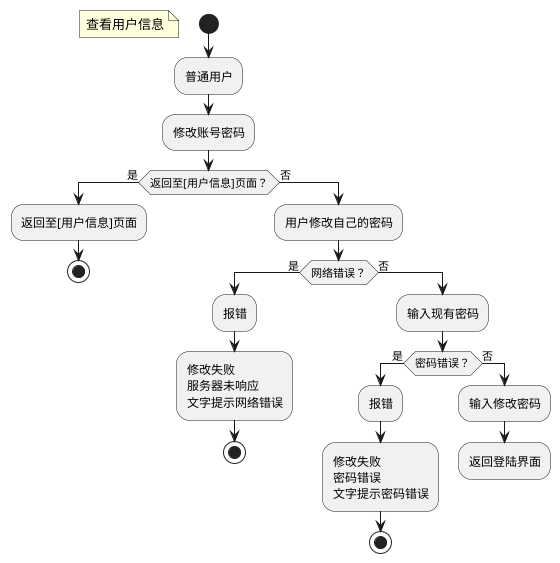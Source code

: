 @startuml
start
floating note left:查看用户信息
:普通用户;
:修改账号密码;
if(返回至[用户信息]页面？)then(是)
:返回至[用户信息]页面;
stop
else(否)
:用户修改自己的密码;
if(网络错误？)then(是)
:报错;
:修改失败
服务器未响应
文字提示网络错误;
stop
else(否)
:输入现有密码;
if(密码错误？)then(是)
:报错;
:修改失败
密码错误
文字提示密码错误;
stop
else(否)
:输入修改密码;
:返回登陆界面;
detach
endif
endif
endif
@enduml